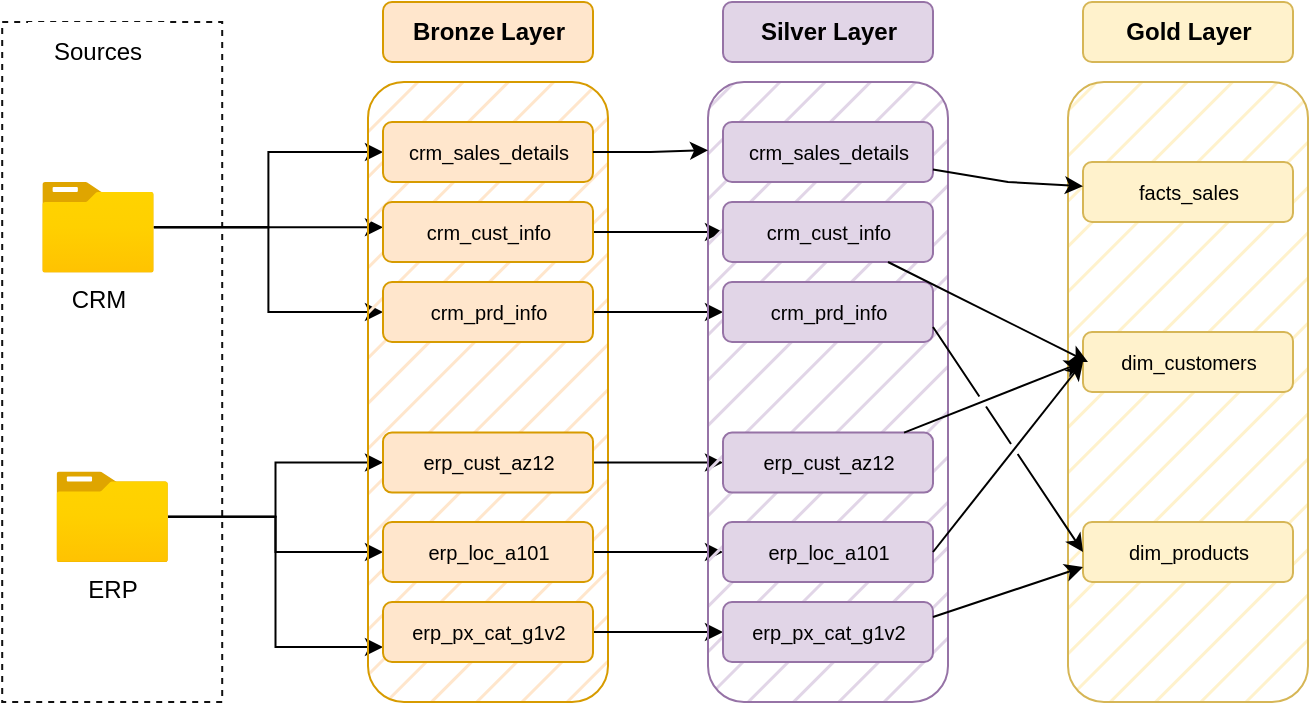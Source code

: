 <mxfile version="26.2.2">
  <diagram name="Page-1" id="SvvumNpIVBLlvO28q4bc">
    <mxGraphModel dx="874" dy="529" grid="1" gridSize="10" guides="1" tooltips="1" connect="1" arrows="1" fold="1" page="1" pageScale="1" pageWidth="850" pageHeight="1100" math="0" shadow="0">
      <root>
        <mxCell id="0" />
        <mxCell id="1" parent="0" />
        <mxCell id="78FRwA7VbzMATGk7zEdB-1" value="" style="rounded=0;whiteSpace=wrap;html=1;fillColor=none;dashed=1;strokeColor=#111111;" parent="1" vertex="1">
          <mxGeometry x="47.1" y="130" width="110" height="340" as="geometry" />
        </mxCell>
        <mxCell id="78FRwA7VbzMATGk7zEdB-3" value="Sources" style="rounded=0;whiteSpace=wrap;html=1;strokeColor=none;" parent="1" vertex="1">
          <mxGeometry x="60" y="130" width="70" height="30" as="geometry" />
        </mxCell>
        <mxCell id="78FRwA7VbzMATGk7zEdB-18" value="" style="edgeStyle=orthogonalEdgeStyle;rounded=0;orthogonalLoop=1;jettySize=auto;html=1;" parent="1" source="78FRwA7VbzMATGk7zEdB-4" target="78FRwA7VbzMATGk7zEdB-13" edge="1">
          <mxGeometry relative="1" as="geometry">
            <Array as="points">
              <mxPoint x="220" y="233" />
              <mxPoint x="220" y="233" />
            </Array>
          </mxGeometry>
        </mxCell>
        <mxCell id="78FRwA7VbzMATGk7zEdB-19" style="edgeStyle=orthogonalEdgeStyle;rounded=0;orthogonalLoop=1;jettySize=auto;html=1;entryX=0;entryY=0.5;entryDx=0;entryDy=0;" parent="1" source="78FRwA7VbzMATGk7zEdB-4" target="78FRwA7VbzMATGk7zEdB-9" edge="1">
          <mxGeometry relative="1" as="geometry" />
        </mxCell>
        <mxCell id="78FRwA7VbzMATGk7zEdB-21" style="edgeStyle=orthogonalEdgeStyle;rounded=0;orthogonalLoop=1;jettySize=auto;html=1;entryX=0;entryY=0.5;entryDx=0;entryDy=0;" parent="1" source="78FRwA7VbzMATGk7zEdB-4" target="78FRwA7VbzMATGk7zEdB-8" edge="1">
          <mxGeometry relative="1" as="geometry" />
        </mxCell>
        <mxCell id="78FRwA7VbzMATGk7zEdB-4" value="CRM" style="image;aspect=fixed;html=1;points=[];align=center;fontSize=12;image=img/lib/azure2/general/Folder_Blank.svg;" parent="1" vertex="1">
          <mxGeometry x="67.1" y="210" width="55.8" height="45.28" as="geometry" />
        </mxCell>
        <mxCell id="78FRwA7VbzMATGk7zEdB-22" value="" style="edgeStyle=orthogonalEdgeStyle;rounded=0;orthogonalLoop=1;jettySize=auto;html=1;" parent="1" source="78FRwA7VbzMATGk7zEdB-5" target="78FRwA7VbzMATGk7zEdB-11" edge="1">
          <mxGeometry relative="1" as="geometry" />
        </mxCell>
        <mxCell id="78FRwA7VbzMATGk7zEdB-23" style="edgeStyle=orthogonalEdgeStyle;rounded=0;orthogonalLoop=1;jettySize=auto;html=1;entryX=0;entryY=0.5;entryDx=0;entryDy=0;" parent="1" source="78FRwA7VbzMATGk7zEdB-5" target="78FRwA7VbzMATGk7zEdB-10" edge="1">
          <mxGeometry relative="1" as="geometry" />
        </mxCell>
        <mxCell id="78FRwA7VbzMATGk7zEdB-24" style="edgeStyle=orthogonalEdgeStyle;rounded=0;orthogonalLoop=1;jettySize=auto;html=1;entryX=0;entryY=0.75;entryDx=0;entryDy=0;" parent="1" source="78FRwA7VbzMATGk7zEdB-5" target="78FRwA7VbzMATGk7zEdB-12" edge="1">
          <mxGeometry relative="1" as="geometry" />
        </mxCell>
        <mxCell id="78FRwA7VbzMATGk7zEdB-5" value="ERP" style="image;aspect=fixed;html=1;points=[];align=center;fontSize=12;image=img/lib/azure2/general/Folder_Blank.svg;" parent="1" vertex="1">
          <mxGeometry x="74.2" y="354.72" width="55.8" height="45.28" as="geometry" />
        </mxCell>
        <mxCell id="78FRwA7VbzMATGk7zEdB-6" value="" style="rounded=1;whiteSpace=wrap;html=1;fillColor=#ffe6cc;strokeColor=#d79b00;fillStyle=hatch;" parent="1" vertex="1">
          <mxGeometry x="230" y="160" width="120" height="310" as="geometry" />
        </mxCell>
        <mxCell id="78FRwA7VbzMATGk7zEdB-7" value="Bronze Layer" style="rounded=1;whiteSpace=wrap;html=1;fillColor=#ffe6cc;strokeColor=#d79b00;fontStyle=1" parent="1" vertex="1">
          <mxGeometry x="237.5" y="120" width="105" height="30" as="geometry" />
        </mxCell>
        <mxCell id="78FRwA7VbzMATGk7zEdB-8" value="&lt;span style=&quot;font-weight: normal;&quot;&gt;&lt;font style=&quot;font-size: 10px;&quot;&gt;crm_sales_details&lt;/font&gt;&lt;/span&gt;" style="rounded=1;whiteSpace=wrap;html=1;fillColor=#ffe6cc;strokeColor=#d79b00;fontStyle=1" parent="1" vertex="1">
          <mxGeometry x="237.5" y="180" width="105" height="30" as="geometry" />
        </mxCell>
        <mxCell id="z3z4q4n6mW2OJvLqrMkL-11" style="edgeStyle=orthogonalEdgeStyle;rounded=0;orthogonalLoop=1;jettySize=auto;html=1;exitX=1;exitY=0.5;exitDx=0;exitDy=0;entryX=0;entryY=0.5;entryDx=0;entryDy=0;" parent="1" source="78FRwA7VbzMATGk7zEdB-9" target="z3z4q4n6mW2OJvLqrMkL-4" edge="1">
          <mxGeometry relative="1" as="geometry" />
        </mxCell>
        <mxCell id="78FRwA7VbzMATGk7zEdB-9" value="&lt;span style=&quot;font-weight: normal;&quot;&gt;&lt;font style=&quot;font-size: 10px;&quot;&gt;crm_prd_info&lt;/font&gt;&lt;/span&gt;" style="rounded=1;whiteSpace=wrap;html=1;fillColor=#ffe6cc;strokeColor=#d79b00;fontStyle=1" parent="1" vertex="1">
          <mxGeometry x="237.5" y="260" width="105" height="30" as="geometry" />
        </mxCell>
        <mxCell id="z3z4q4n6mW2OJvLqrMkL-12" style="edgeStyle=orthogonalEdgeStyle;rounded=0;orthogonalLoop=1;jettySize=auto;html=1;" parent="1" source="78FRwA7VbzMATGk7zEdB-10" target="z3z4q4n6mW2OJvLqrMkL-5" edge="1">
          <mxGeometry relative="1" as="geometry" />
        </mxCell>
        <mxCell id="78FRwA7VbzMATGk7zEdB-10" value="&lt;span style=&quot;font-weight: normal;&quot;&gt;&lt;font style=&quot;font-size: 10px;&quot;&gt;erp_cust_az12&lt;/font&gt;&lt;/span&gt;" style="rounded=1;whiteSpace=wrap;html=1;fillColor=#ffe6cc;strokeColor=#d79b00;fontStyle=1" parent="1" vertex="1">
          <mxGeometry x="237.5" y="335.28" width="105" height="30" as="geometry" />
        </mxCell>
        <mxCell id="z3z4q4n6mW2OJvLqrMkL-13" style="edgeStyle=orthogonalEdgeStyle;rounded=0;orthogonalLoop=1;jettySize=auto;html=1;" parent="1" source="78FRwA7VbzMATGk7zEdB-11" target="z3z4q4n6mW2OJvLqrMkL-6" edge="1">
          <mxGeometry relative="1" as="geometry" />
        </mxCell>
        <mxCell id="78FRwA7VbzMATGk7zEdB-11" value="&lt;span style=&quot;font-weight: normal;&quot;&gt;&lt;font style=&quot;font-size: 10px;&quot;&gt;erp_loc_a101&lt;/font&gt;&lt;/span&gt;" style="rounded=1;whiteSpace=wrap;html=1;fillColor=#ffe6cc;strokeColor=#d79b00;fontStyle=1" parent="1" vertex="1">
          <mxGeometry x="237.5" y="380" width="105" height="30" as="geometry" />
        </mxCell>
        <mxCell id="z3z4q4n6mW2OJvLqrMkL-14" style="edgeStyle=orthogonalEdgeStyle;rounded=0;orthogonalLoop=1;jettySize=auto;html=1;entryX=0;entryY=0.5;entryDx=0;entryDy=0;" parent="1" source="78FRwA7VbzMATGk7zEdB-12" target="z3z4q4n6mW2OJvLqrMkL-7" edge="1">
          <mxGeometry relative="1" as="geometry" />
        </mxCell>
        <mxCell id="78FRwA7VbzMATGk7zEdB-12" value="&lt;span style=&quot;font-weight: normal;&quot;&gt;&lt;font style=&quot;font-size: 10px;&quot;&gt;erp_px_cat_g1v2&lt;/font&gt;&lt;/span&gt;" style="rounded=1;whiteSpace=wrap;html=1;fillColor=#ffe6cc;strokeColor=#d79b00;fontStyle=1" parent="1" vertex="1">
          <mxGeometry x="237.5" y="420" width="105" height="30" as="geometry" />
        </mxCell>
        <mxCell id="z3z4q4n6mW2OJvLqrMkL-10" style="edgeStyle=orthogonalEdgeStyle;rounded=0;orthogonalLoop=1;jettySize=auto;html=1;entryX=0;entryY=0.5;entryDx=0;entryDy=0;" parent="1" source="78FRwA7VbzMATGk7zEdB-13" target="z3z4q4n6mW2OJvLqrMkL-8" edge="1">
          <mxGeometry relative="1" as="geometry" />
        </mxCell>
        <mxCell id="78FRwA7VbzMATGk7zEdB-13" value="&lt;span style=&quot;font-weight: normal;&quot;&gt;&lt;font style=&quot;font-size: 10px;&quot;&gt;crm_cust_info&lt;/font&gt;&lt;/span&gt;" style="rounded=1;whiteSpace=wrap;html=1;fillColor=#ffe6cc;strokeColor=#d79b00;fontStyle=1" parent="1" vertex="1">
          <mxGeometry x="237.5" y="220.0" width="105" height="30" as="geometry" />
        </mxCell>
        <mxCell id="z3z4q4n6mW2OJvLqrMkL-1" value="" style="rounded=1;whiteSpace=wrap;html=1;fillColor=#e1d5e7;strokeColor=#9673a6;fillStyle=hatch;" parent="1" vertex="1">
          <mxGeometry x="400" y="160" width="120" height="310" as="geometry" />
        </mxCell>
        <mxCell id="z3z4q4n6mW2OJvLqrMkL-2" value="Silver Layer" style="rounded=1;whiteSpace=wrap;html=1;fillColor=#e1d5e7;strokeColor=#9673a6;fontStyle=1" parent="1" vertex="1">
          <mxGeometry x="407.5" y="120" width="105" height="30" as="geometry" />
        </mxCell>
        <mxCell id="z3z4q4n6mW2OJvLqrMkL-3" value="&lt;span style=&quot;font-weight: normal;&quot;&gt;&lt;font style=&quot;font-size: 10px;&quot;&gt;crm_sales_details&lt;/font&gt;&lt;/span&gt;" style="rounded=1;whiteSpace=wrap;html=1;fillColor=#e1d5e7;strokeColor=#9673a6;fontStyle=1" parent="1" vertex="1">
          <mxGeometry x="407.5" y="180" width="105" height="30" as="geometry" />
        </mxCell>
        <mxCell id="z3z4q4n6mW2OJvLqrMkL-4" value="&lt;span style=&quot;font-weight: normal;&quot;&gt;&lt;font style=&quot;font-size: 10px;&quot;&gt;crm_prd_info&lt;/font&gt;&lt;/span&gt;" style="rounded=1;whiteSpace=wrap;html=1;fillColor=#e1d5e7;strokeColor=#9673a6;fontStyle=1" parent="1" vertex="1">
          <mxGeometry x="407.5" y="260" width="105" height="30" as="geometry" />
        </mxCell>
        <mxCell id="z3z4q4n6mW2OJvLqrMkL-5" value="&lt;span style=&quot;font-size: 10px; font-weight: 400;&quot;&gt;erp_cust_az12&lt;/span&gt;" style="rounded=1;whiteSpace=wrap;html=1;fillColor=#e1d5e7;strokeColor=#9673a6;fontStyle=1" parent="1" vertex="1">
          <mxGeometry x="407.5" y="335.28" width="105" height="30" as="geometry" />
        </mxCell>
        <mxCell id="z3z4q4n6mW2OJvLqrMkL-6" value="&lt;span style=&quot;font-size: 10px; font-weight: 400;&quot;&gt;erp_loc_a101&lt;/span&gt;" style="rounded=1;whiteSpace=wrap;html=1;fillColor=#e1d5e7;strokeColor=#9673a6;fontStyle=1" parent="1" vertex="1">
          <mxGeometry x="407.5" y="380" width="105" height="30" as="geometry" />
        </mxCell>
        <mxCell id="z3z4q4n6mW2OJvLqrMkL-7" value="&lt;span style=&quot;font-size: 10px; font-weight: 400;&quot;&gt;erp_px_cat_g1v2&lt;/span&gt;" style="rounded=1;whiteSpace=wrap;html=1;fillColor=#e1d5e7;strokeColor=#9673a6;fontStyle=1" parent="1" vertex="1">
          <mxGeometry x="407.5" y="420" width="105" height="30" as="geometry" />
        </mxCell>
        <mxCell id="z3z4q4n6mW2OJvLqrMkL-8" value="&lt;span style=&quot;font-weight: normal;&quot;&gt;&lt;font style=&quot;font-size: 10px;&quot;&gt;crm_cust_info&lt;/font&gt;&lt;/span&gt;" style="rounded=1;whiteSpace=wrap;html=1;fillColor=#e1d5e7;strokeColor=#9673a6;fontStyle=1" parent="1" vertex="1">
          <mxGeometry x="407.5" y="220.0" width="105" height="30" as="geometry" />
        </mxCell>
        <mxCell id="z3z4q4n6mW2OJvLqrMkL-9" style="edgeStyle=orthogonalEdgeStyle;rounded=0;orthogonalLoop=1;jettySize=auto;html=1;entryX=0;entryY=0.11;entryDx=0;entryDy=0;entryPerimeter=0;" parent="1" source="78FRwA7VbzMATGk7zEdB-8" target="z3z4q4n6mW2OJvLqrMkL-1" edge="1">
          <mxGeometry relative="1" as="geometry" />
        </mxCell>
        <mxCell id="-IVd0tafPQTZsjOT5mXh-1" value="" style="rounded=1;whiteSpace=wrap;html=1;fillColor=#fff2cc;strokeColor=#d6b656;fillStyle=hatch;" vertex="1" parent="1">
          <mxGeometry x="580" y="160" width="120" height="310" as="geometry" />
        </mxCell>
        <mxCell id="-IVd0tafPQTZsjOT5mXh-2" value="Gold Layer" style="rounded=1;whiteSpace=wrap;html=1;fillColor=#fff2cc;strokeColor=#d6b656;fontStyle=1" vertex="1" parent="1">
          <mxGeometry x="587.5" y="120" width="105" height="30" as="geometry" />
        </mxCell>
        <mxCell id="-IVd0tafPQTZsjOT5mXh-3" value="&lt;span style=&quot;font-weight: normal;&quot;&gt;&lt;font style=&quot;font-size: 10px;&quot;&gt;facts_sales&lt;/font&gt;&lt;/span&gt;" style="rounded=1;whiteSpace=wrap;html=1;fillColor=#fff2cc;strokeColor=#d6b656;fontStyle=1" vertex="1" parent="1">
          <mxGeometry x="587.5" y="200" width="105" height="30" as="geometry" />
        </mxCell>
        <mxCell id="-IVd0tafPQTZsjOT5mXh-4" value="&lt;span style=&quot;font-weight: normal;&quot;&gt;&lt;font style=&quot;font-size: 10px;&quot;&gt;dim_products&lt;/font&gt;&lt;/span&gt;" style="rounded=1;whiteSpace=wrap;html=1;fillColor=#fff2cc;strokeColor=#d6b656;fontStyle=1" vertex="1" parent="1">
          <mxGeometry x="587.5" y="380" width="105" height="30" as="geometry" />
        </mxCell>
        <mxCell id="-IVd0tafPQTZsjOT5mXh-8" value="&lt;span style=&quot;font-weight: normal;&quot;&gt;&lt;font style=&quot;font-size: 10px;&quot;&gt;dim_customers&lt;/font&gt;&lt;/span&gt;" style="rounded=1;whiteSpace=wrap;html=1;fillColor=#fff2cc;strokeColor=#d6b656;fontStyle=1" vertex="1" parent="1">
          <mxGeometry x="587.5" y="285" width="105" height="30" as="geometry" />
        </mxCell>
        <mxCell id="-IVd0tafPQTZsjOT5mXh-9" value="" style="endArrow=classic;html=1;rounded=0;" edge="1" parent="1" source="z3z4q4n6mW2OJvLqrMkL-3" target="-IVd0tafPQTZsjOT5mXh-3">
          <mxGeometry width="50" height="50" relative="1" as="geometry">
            <mxPoint x="560" y="300" as="sourcePoint" />
            <mxPoint x="610" y="250" as="targetPoint" />
            <Array as="points">
              <mxPoint x="550" y="210" />
            </Array>
          </mxGeometry>
        </mxCell>
        <mxCell id="-IVd0tafPQTZsjOT5mXh-10" value="" style="endArrow=classic;html=1;rounded=0;jumpStyle=gap;" edge="1" parent="1" source="z3z4q4n6mW2OJvLqrMkL-8">
          <mxGeometry width="50" height="50" relative="1" as="geometry">
            <mxPoint x="560" y="300" as="sourcePoint" />
            <mxPoint x="590" y="300" as="targetPoint" />
          </mxGeometry>
        </mxCell>
        <mxCell id="-IVd0tafPQTZsjOT5mXh-11" value="" style="endArrow=classic;html=1;rounded=0;entryX=0;entryY=0.5;entryDx=0;entryDy=0;jumpStyle=gap;" edge="1" parent="1" source="z3z4q4n6mW2OJvLqrMkL-5" target="-IVd0tafPQTZsjOT5mXh-8">
          <mxGeometry width="50" height="50" relative="1" as="geometry">
            <mxPoint x="610" y="300" as="sourcePoint" />
            <mxPoint x="660" y="250" as="targetPoint" />
          </mxGeometry>
        </mxCell>
        <mxCell id="-IVd0tafPQTZsjOT5mXh-12" value="" style="endArrow=classic;html=1;rounded=0;exitX=1;exitY=0.5;exitDx=0;exitDy=0;entryX=0;entryY=0.5;entryDx=0;entryDy=0;jumpStyle=gap;" edge="1" parent="1" source="z3z4q4n6mW2OJvLqrMkL-6" target="-IVd0tafPQTZsjOT5mXh-8">
          <mxGeometry width="50" height="50" relative="1" as="geometry">
            <mxPoint x="610" y="300" as="sourcePoint" />
            <mxPoint x="660" y="250" as="targetPoint" />
          </mxGeometry>
        </mxCell>
        <mxCell id="-IVd0tafPQTZsjOT5mXh-13" value="" style="endArrow=classic;html=1;rounded=0;exitX=1;exitY=0.75;exitDx=0;exitDy=0;entryX=0;entryY=0.5;entryDx=0;entryDy=0;jumpStyle=gap;" edge="1" parent="1" source="z3z4q4n6mW2OJvLqrMkL-4" target="-IVd0tafPQTZsjOT5mXh-4">
          <mxGeometry width="50" height="50" relative="1" as="geometry">
            <mxPoint x="610" y="300" as="sourcePoint" />
            <mxPoint x="660" y="250" as="targetPoint" />
          </mxGeometry>
        </mxCell>
        <mxCell id="-IVd0tafPQTZsjOT5mXh-14" value="" style="endArrow=classic;html=1;rounded=0;exitX=1;exitY=0.25;exitDx=0;exitDy=0;entryX=0;entryY=0.75;entryDx=0;entryDy=0;jumpStyle=gap;" edge="1" parent="1" source="z3z4q4n6mW2OJvLqrMkL-7" target="-IVd0tafPQTZsjOT5mXh-4">
          <mxGeometry width="50" height="50" relative="1" as="geometry">
            <mxPoint x="610" y="300" as="sourcePoint" />
            <mxPoint x="660" y="250" as="targetPoint" />
          </mxGeometry>
        </mxCell>
      </root>
    </mxGraphModel>
  </diagram>
</mxfile>
